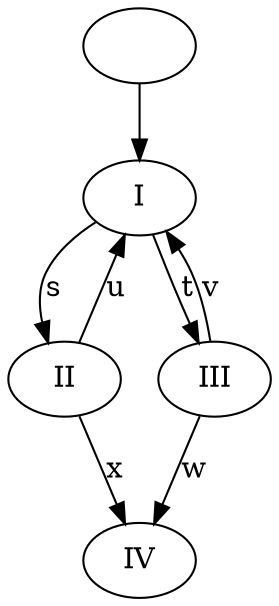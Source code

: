 digraph {
  ""  -> I    [label="", lowlink="0"];
  I   -> II   [label="s", lowlink="0"];
  I   -> III  [label="t", lowlink="0"];
  II  -> I    [label="u", lowlink="0"];
  II  -> IV   [label="x", lowlink="0"];
  III -> I    [label="v", lowlink="0"];
  III -> IV   [label="w", lowlink="0"];
}
